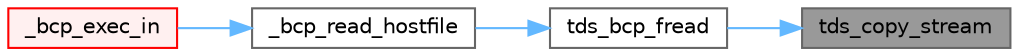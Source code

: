 digraph "tds_copy_stream"
{
 // LATEX_PDF_SIZE
  bgcolor="transparent";
  edge [fontname=Helvetica,fontsize=10,labelfontname=Helvetica,labelfontsize=10];
  node [fontname=Helvetica,fontsize=10,shape=box,height=0.2,width=0.4];
  rankdir="RL";
  Node1 [id="Node000001",label="tds_copy_stream",height=0.2,width=0.4,color="gray40", fillcolor="grey60", style="filled", fontcolor="black",tooltip="Reads and writes from a stream to another."];
  Node1 -> Node2 [id="edge1_Node000001_Node000002",dir="back",color="steelblue1",style="solid",tooltip=" "];
  Node2 [id="Node000002",label="tds_bcp_fread",height=0.2,width=0.4,color="grey40", fillcolor="white", style="filled",URL="$a00254.html#a86ac92bd8a3c61a413d27150ec9bc202",tooltip="Read a data file, passing the data through iconv()."];
  Node2 -> Node3 [id="edge2_Node000002_Node000003",dir="back",color="steelblue1",style="solid",tooltip=" "];
  Node3 [id="Node000003",label="_bcp_read_hostfile",height=0.2,width=0.4,color="grey40", fillcolor="white", style="filled",URL="$a00578.html#gaf5e43c6f2b4b1da8e998ebaf0287906f",tooltip=" "];
  Node3 -> Node4 [id="edge3_Node000003_Node000004",dir="back",color="steelblue1",style="solid",tooltip=" "];
  Node4 [id="Node000004",label="_bcp_exec_in",height=0.2,width=0.4,color="red", fillcolor="#FFF0F0", style="filled",URL="$a00578.html#ga7370f1223f13510d6b33e98f2de09fb5",tooltip=" "];
}
